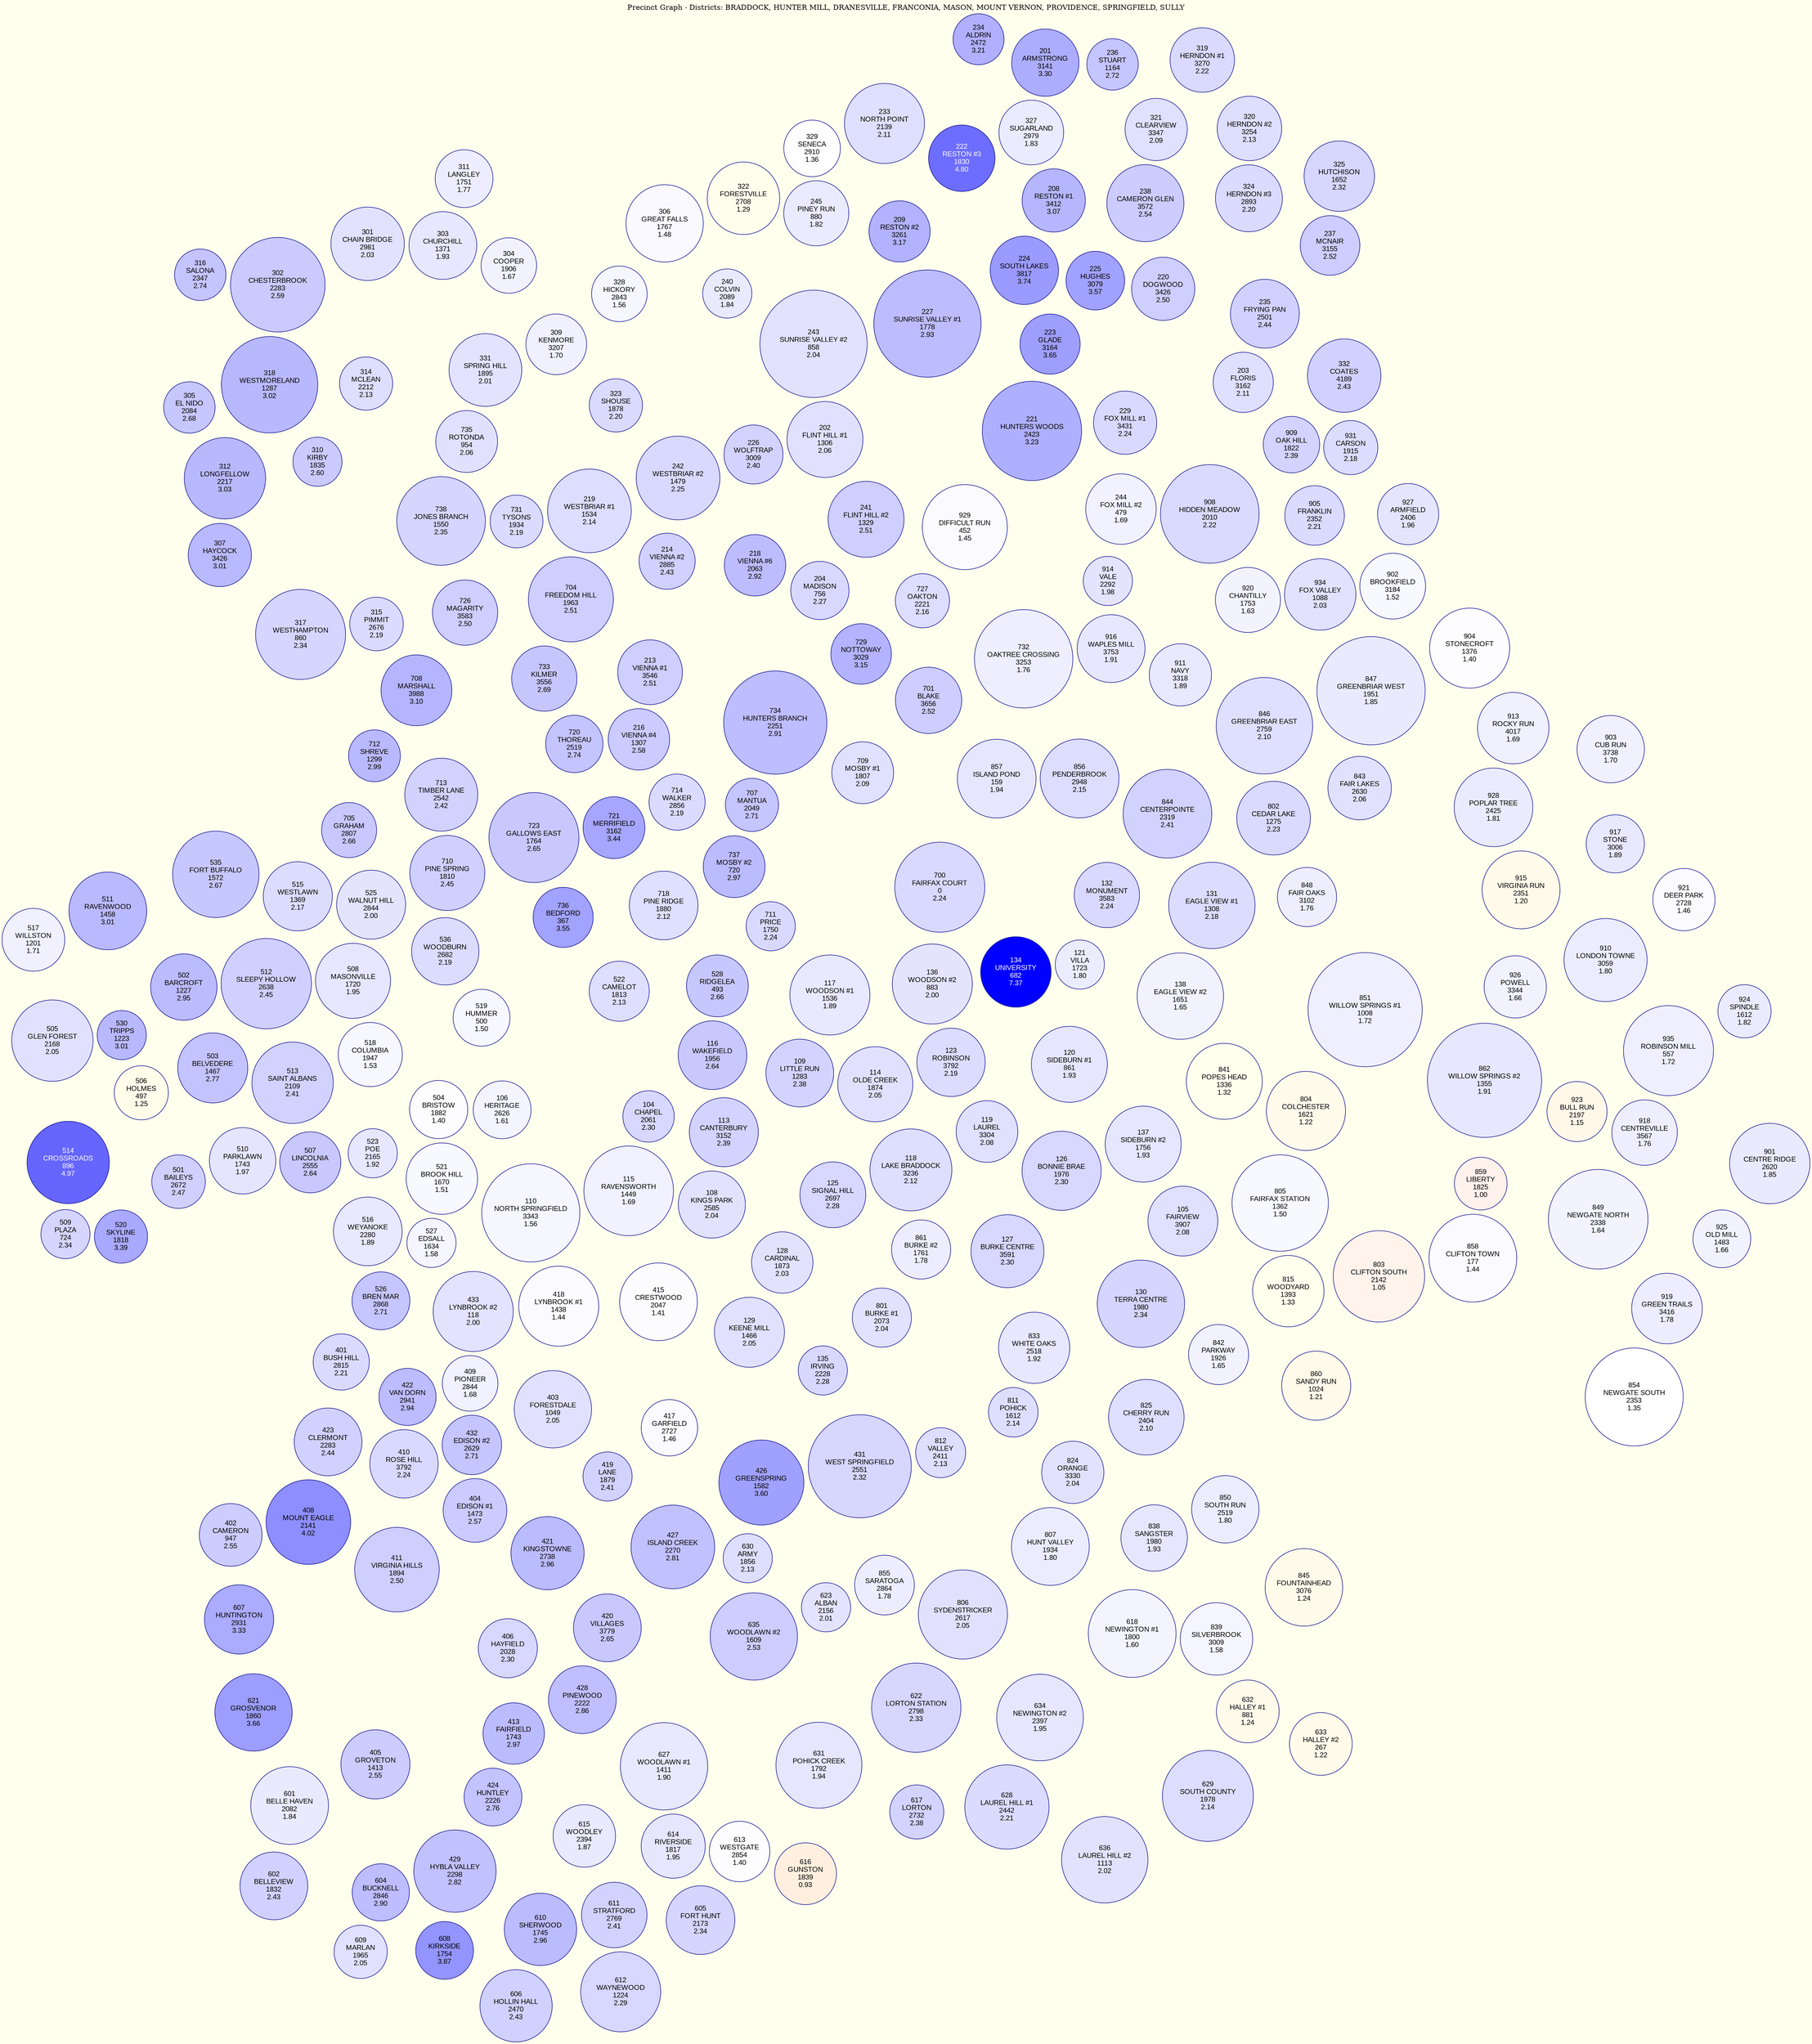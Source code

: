 strict graph G {
    layout = neato;
    splines = none;
    overlap = false;
    model = subset;
    node [shape = circle; style = filled; color = darkblue; fontname = "Arial";];
    edge [color = "#666666";];
    bgcolor = "#FFFFED";
    label = "Precinct Graph - Districts: BRADDOCK, HUNTER MILL, DRANESVILLE, FRANCONIA, MASON, MOUNT VERNON, PROVIDENCE, SPRINGFIELD, SULLY";
    labelloc = "t";
    subgraph BRADDOCK {
        label = "District BRADDOCK";
        color = blue;
        104 [label = "104\nCHAPEL\n2061\n2.30";fillcolor = "#d7d7ff";fontcolor = "black";width = "1.23800429696825";height = "1.23800429696825";];
        104 -- {106 108 113 115 116 522};
        105 [label = "105\nFAIRVIEW\n3907\n2.08";fillcolor = "#e0e0ff";fontcolor = "black";width = "1.8990212461207925";height = "1.8990212461207925";];
        105 -- {126 127 130 137 805 815};
        106 [label = "106\nHERITAGE\n2626\n1.61";fillcolor = "#f4f4ff";fontcolor = "black";width = "1.4403198854141799";height = "1.4403198854141799";];
        106 -- {104 110 504 519 521};
        108 [label = "108\nKINGS PARK\n2585\n2.04";fillcolor = "#e2e2ff";fontcolor = "black";width = "1.4256385772260682";height = "1.4256385772260682";];
        108 -- {113 115 125 128};
        109 [label = "109\nLITTLE RUN\n1283\n2.38";fillcolor = "#d3d3ff";fontcolor = "black";width = "0.9594175220816424";height = "0.9594175220816424";];
        109 -- {113 114 116 117 118};
        110 [label = "110\nNORTH SPRINGFIELD\n3343\n1.56";fillcolor = "#f6f6ff";fontcolor = "black";width = "1.6970637383623777";height = "1.6970637383623777";];
        110 -- {106 115 415 418 521 527};
        113 [label = "113\nCANTERBURY\n3152\n2.39";fillcolor = "#d3d3ff";fontcolor = "black";width = "1.6286703270470277";height = "1.6286703270470277";];
        113 -- {104 108 109 116 125};
        114 [label = "114\nOLDE CREEK\n1874\n2.05";fillcolor = "#e1e1ff";fontcolor = "black";width = "1.17104320840296";height = "1.17104320840296";];
        114 -- {109 117 118 123};
        115 [label = "115\nRAVENSWORTH\n1449\n1.69";fillcolor = "#f1f1ff";fontcolor = "black";width = "1.018858916209119";height = "1.018858916209119";];
        115 -- {104 108 110};
        116 [label = "116\nWAKEFIELD\n1956\n2.64";fillcolor = "#c8c8ff";fontcolor = "black";width = "1.2004058247791836";height = "1.2004058247791836";];
        116 -- {104 109 113 117 522 528};
        117 [label = "117\nWOODSON #1\n1536\n1.89";fillcolor = "#e8e8ff";fontcolor = "black";width = "1.0500119360229172";height = "1.0500119360229172";];
        117 -- {700 109 114 116 123 136 528 711};
        118 [label = "118\nLAKE BRADDOCK\n3236\n2.12";fillcolor = "#dedeff";fontcolor = "black";width = "1.6587491047982812";height = "1.6587491047982812";];
        118 -- {109 114 119 123 125 126 127 861};
        119 [label = "119\nLAUREL\n3304\n2.08";fillcolor = "#e0e0ff";fontcolor = "black";width = "1.6830985915492958";height = "1.6830985915492958";];
        119 -- {118 120 123 126};
        120 [label = "120\nSIDEBURN #1\n861\n1.93";fillcolor = "#e6e6ff";fontcolor = "black";width = "0.8083074719503461";height = "0.8083074719503461";];
        120 -- {119 123 126 134 137 841};
        121 [label = "121\nVILLA\n1723\n1.80";fillcolor = "#ececff";fontcolor = "black";width = "1.1169730245882072";height = "1.1169730245882072";];
        121 -- {700 132 134 138};
        123 [label = "123\nROBINSON\n3792\n2.19";fillcolor = "#dcdcff";fontcolor = "black";width = "1.8578419670565767";height = "1.8578419670565767";];
        123 -- {114 117 118 119 120 134 136};
        125 [label = "125\nSIGNAL HILL\n2697\n2.28";fillcolor = "#d7d7ff";fontcolor = "black";width = "1.4657436142277391";height = "1.4657436142277391";];
        125 -- {108 113 118 861};
        126 [label = "126\nBONNIE BRAE\n1976\n2.30";fillcolor = "#d7d7ff";fontcolor = "black";width = "1.207567438529482";height = "1.207567438529482";];
        126 -- {105 118 119 120 137};
        127 [label = "127\nBURKE CENTRE\n3591\n2.30";fillcolor = "#d7d7ff";fontcolor = "black";width = "1.7858677488660777";height = "1.7858677488660777";];
        127 -- {105 118 130 833 861};
        128 [label = "128\nCARDINAL\n1873\n2.03";fillcolor = "#e2e2ff";fontcolor = "black";width = "1.170685127715445";height = "1.170685127715445";];
        128 -- {108 129 135 415 801 861};
        129 [label = "129\nKEENE MILL\n1466\n2.05";fillcolor = "#e1e1ff";fontcolor = "black";width = "1.0249462878968727";height = "1.0249462878968727";];
        129 -- {128 135 415 431};
        130 [label = "130\nTERRA CENTRE\n1980\n2.34";fillcolor = "#d5d5ff";fontcolor = "black";width = "1.2089997612795416";height = "1.2089997612795416";];
        130 -- {105 127 815 842};
        131 [label = "131\nEAGLE VIEW #1\n1308\n2.18";fillcolor = "#dcdcff";fontcolor = "black";width = "0.9683695392695154";height = "0.9683695392695154";];
        131 -- {132 138 848};
        132 [label = "132\nMONUMENT\n3583\n2.24";fillcolor = "#d9d9ff";fontcolor = "black";width = "1.7830031033659584";height = "1.7830031033659584";];
        132 -- {700 121 131 138 844 848 856};
        134 [label = "134\nUNIVERSITY\n682\n7.37";fillcolor = "#0000ff";fontcolor = "white";width = "0.7442110288851754";height = "0.7442110288851754";];
        134 -- {700 120 121 123 136};
        135 [label = "135\nIRVING\n2228\n2.28";fillcolor = "#d8d8ff";fontcolor = "black";width = "1.2978037717832418";height = "1.2978037717832418";];
        135 -- {128 129 431 812};
        136 [label = "136\nWOODSON #2\n883\n2.00";fillcolor = "#e4e4ff";fontcolor = "black";width = "0.8161852470756744";height = "0.8161852470756744";];
        136 -- {700 117 123 134};
        137 [label = "137\nSIDEBURN #2\n1756\n1.93";fillcolor = "#e6e6ff";fontcolor = "black";width = "1.1287896872761995";height = "1.1287896872761995";];
        137 -- {105 120 126 841};
        138 [label = "138\nEAGLE VIEW #2\n1651\n1.65";fillcolor = "#f2f2ff";fontcolor = "black";width = "1.0911912150871328";height = "1.0911912150871328";];
        138 -- {121 131 132 804 848 851};
    }
    subgraph HUNTERMILL {
        label = "District HUNTER MILL";
        color = blue;
        201 [label = "201\nARMSTRONG\n3141\n3.30";fillcolor = "#adadff";fontcolor = "black";width = "1.6247314394843637";height = "1.6247314394843637";];
        201 -- {233 234 236 238 327};
        202 [label = "202\nFLINT HILL #1\n1306\n2.06";fillcolor = "#e1e1ff";fontcolor = "black";width = "0.9676533778944856";height = "0.9676533778944856";];
        202 -- {218 221 226 241 243};
        203 [label = "203\nFLORIS\n3162\n2.11";fillcolor = "#dfdfff";fontcolor = "black";width = "1.6322511339221772";height = "1.6322511339221772";];
        203 -- {229 235 332 909 931};
        204 [label = "204\nMADISON\n756\n2.27";fillcolor = "#d8d8ff";fontcolor = "black";width = "0.7707089997612795";height = "0.7707089997612795";];
        204 -- {218 241 727 729};
        208 [label = "208\nRESTON #1\n3412\n3.07";fillcolor = "#b6b6ff";fontcolor = "black";width = "1.7217713058009072";height = "1.7217713058009072";];
        208 -- {209 222 224 238};
        209 [label = "209\nRESTON #2\n3261\n3.17";fillcolor = "#b2b2ff";fontcolor = "black";width = "1.6677011219861542";height = "1.6677011219861542";];
        209 -- {208 222 224 227 233 240 245};
        213 [label = "213\nVIENNA #1\n3546\n2.51";fillcolor = "#ceceff";fontcolor = "black";width = "1.7697541179279064";height = "1.7697541179279064";];
        213 -- {214 216 218 704 720 733};
        214 [label = "214\nVIENNA #2\n2885\n2.43";fillcolor = "#d1d1ff";fontcolor = "black";width = "1.5330627834805441";height = "1.5330627834805441";];
        214 -- {202 213 218 219 226 242};
        216 [label = "216\nVIENNA #4\n1307\n2.58";fillcolor = "#cbcbff";fontcolor = "black";width = "0.9680114585820006";height = "0.9680114585820006";];
        216 -- {213 714 720};
        218 [label = "218\nVIENNA #6\n2063\n2.92";fillcolor = "#bcbcff";fontcolor = "black";width = "1.23872045834328";height = "1.23872045834328";];
        218 -- {202 204 213 214 241};
        219 [label = "219\nWESTBRIAR #1\n1534\n2.14";fillcolor = "#ddddff";fontcolor = "black";width = "1.0492957746478875";height = "1.0492957746478875";];
        219 -- {214 242 704 731};
        220 [label = "220\nDOGWOOD\n3426\n2.50";fillcolor = "#ceceff";fontcolor = "black";width = "1.726784435426116";height = "1.726784435426116";];
        220 -- {203 208 221 223 225 235 237 238 324};
        221 [label = "221\nHUNTERS WOODS\n2423\n3.23";fillcolor = "#afafff";fontcolor = "black";width = "1.3676295058486512";height = "1.3676295058486512";];
        221 -- {202 220 223 227 229 244 914 929};
        222 [label = "222\nRESTON #3\n1830\n4.80";fillcolor = "#6d6dff";fontcolor = "white";width = "1.1552876581523037";height = "1.1552876581523037";];
        222 -- {208 209 234};
        223 [label = "223\nGLADE\n3164\n3.65";fillcolor = "#9e9eff";fontcolor = "black";width = "1.632967295297207";height = "1.632967295297207";];
        223 -- {220 221 224 225 227};
        224 [label = "224\nSOUTH LAKES\n3817\n3.74";fillcolor = "#9a9aff";fontcolor = "black";width = "1.8667939842444499";height = "1.8667939842444499";];
        224 -- {208 209 220 223 225 227};
        225 [label = "225\nHUGHES\n3079\n3.57";fillcolor = "#a1a1ff";fontcolor = "black";width = "1.6025304368584388";height = "1.6025304368584388";];
        225 -- {220 223 224};
        226 [label = "226\nWOLFTRAP\n3009\n2.40";fillcolor = "#d3d3ff";fontcolor = "black";width = "1.5774647887323945";height = "1.5774647887323945";];
        226 -- {202 214 240 242 243};
        227 [label = "227\nSUNRISE VALLEY #1\n1778\n2.93";fillcolor = "#bcbcff";fontcolor = "black";width = "1.1366674624015278";height = "1.1366674624015278";];
        227 -- {209 221 223 224 243};
        229 [label = "229\nFOX MILL #1\n3431\n2.24";fillcolor = "#d9d9ff";fontcolor = "black";width = "1.7285748388636906";height = "1.7285748388636906";];
        229 -- {203 220 221 244 908};
        233 [label = "233\nNORTH POINT\n2139\n2.11";fillcolor = "#dfdfff";fontcolor = "black";width = "1.265934590594414";height = "1.265934590594414";];
        233 -- {201 209 234 245 327 329};
        234 [label = "234\nALDRIN\n2472\n3.21";fillcolor = "#b0b0ff";fontcolor = "black";width = "1.3851754595368824";height = "1.3851754595368824";];
        234 -- {201 208 222 233};
        235 [label = "235\nFRYING PAN\n2501\n2.44";fillcolor = "#d1d1ff";fontcolor = "black";width = "1.395559799474815";height = "1.395559799474815";];
        235 -- {203 220 237 324 332};
        236 [label = "236\nSTUART\n1164\n2.72";fillcolor = "#c5c5ff";fontcolor = "black";width = "0.9168059202673668";height = "0.9168059202673668";];
        236 -- {201 319 327};
        237 [label = "237\nMCNAIR\n3155\n2.52";fillcolor = "#cdcdff";fontcolor = "black";width = "1.6297445691095729";height = "1.6297445691095729";];
        237 -- {220 235 332 324};
        238 [label = "238\nCAMERON GLEN\n3572\n2.54";fillcolor = "#ccccff";fontcolor = "black";width = "1.7790642158032943";height = "1.7790642158032943";];
        238 -- {201 208 220 324};
        240 [label = "240\nCOLVIN\n2089\n1.84";fillcolor = "#eaeaff";fontcolor = "black";width = "1.248030556218668";height = "1.248030556218668";];
        240 -- {209 226 243 309 323 328};
        241 [label = "241\nFLINT HILL #2\n1329\n2.51";fillcolor = "#ceceff";fontcolor = "black";width = "0.9758892337073287";height = "0.9758892337073287";];
        241 -- {202 204 218 727 929};
        242 [label = "242\nWESTBRIAR #2\n1479\n2.25";fillcolor = "#d9d9ff";fontcolor = "black";width = "1.029601336834567";height = "1.029601336834567";];
        242 -- {214 219 226 323};
        243 [label = "243\nSUNRISE VALLEY #2\n858\n2.04";fillcolor = "#e2e2ff";fontcolor = "black";width = "0.8072332298878013";height = "0.8072332298878013";];
        243 -- {202 226 227 240};
        244 [label = "244\nFOX MILL #2\n479\n1.69";fillcolor = "#f1f1ff";fontcolor = "black";width = "0.6715206493196467";height = "0.6715206493196467";];
        244 -- {221 229 914};
        245 [label = "245\nPINEY RUN\n880\n1.82";fillcolor = "#ebebff";fontcolor = "black";width = "0.8151110050131296";height = "0.8151110050131296";];
        245 -- {209 233 240 322 329};
    }
    subgraph DRANESVILLE {
        label = "District DRANESVILLE";
        color = blue;
        301 [label = "301\nCHAIN BRIDGE\n2981\n2.03";fillcolor = "#e2e2ff";fontcolor = "black";width = "1.5674385294819766";height = "1.5674385294819766";];
        301 -- {302 303 311 314 316};
        302 [label = "302\nCHESTERBROOK\n2283\n2.59";fillcolor = "#cacaff";fontcolor = "black";width = "1.3174982095965624";height = "1.3174982095965624";];
        302 -- {301 305 316};
        303 [label = "303\nCHURCHILL\n1371\n1.93";fillcolor = "#e7e7ff";fontcolor = "black";width = "0.9909286225829553";height = "0.9909286225829553";];
        303 -- {301 304 311 314};
        304 [label = "304\nCOOPER\n1906\n1.67";fillcolor = "#f2f2ff";fontcolor = "black";width = "1.1825017904034376";height = "1.1825017904034376";];
        304 -- {303 306 309 311 328 331};
        305 [label = "305\nEL NIDO\n2084\n2.68";fillcolor = "#c7c7ff";fontcolor = "black";width = "1.2462401527810933";height = "1.2462401527810933";];
        305 -- {302 307 312 316 318};
        306 [label = "306\nGREAT FALLS\n1767\n1.48";fillcolor = "#f9f9ff";fontcolor = "black";width = "1.1327285748388638";height = "1.1327285748388638";];
        306 -- {304 322 328};
        307 [label = "307\nHAYCOCK\n3426\n3.01";fillcolor = "#b9b9ff";fontcolor = "black";width = "1.726784435426116";height = "1.726784435426116";];
        307 -- {305 312 317};
        309 [label = "309\nKENMORE\n3207\n1.70";fillcolor = "#f0f0ff";fontcolor = "black";width = "1.6483647648603486";height = "1.6483647648603486";];
        309 -- {304 323 328 331 240 731};
        310 [label = "310\nKIRBY\n1835\n2.60";fillcolor = "#cacaff";fontcolor = "black";width = "1.1570780615898784";height = "1.1570780615898784";];
        310 -- {312 314 315 318};
        311 [label = "311\nLANGLEY\n1751\n1.77";fillcolor = "#ededff";fontcolor = "black";width = "1.126999283838625";height = "1.126999283838625";];
        311 -- {301 303 304};
        312 [label = "312\nLONGFELLOW\n2217\n3.03";fillcolor = "#b8b8ff";fontcolor = "black";width = "1.2938648842205778";height = "1.2938648842205778";];
        312 -- {305 307 310 317 318};
        314 [label = "314\nMCLEAN\n2212\n2.13";fillcolor = "#dedeff";fontcolor = "black";width = "1.2920744807830031";height = "1.2920744807830031";];
        314 -- {301 303 310 318 331 726};
        315 [label = "315\nPIMMIT\n2676\n2.19";fillcolor = "#dbdbff";fontcolor = "black";width = "1.458223919789926";height = "1.458223919789926";];
        315 -- {310 317 708 726};
        316 [label = "316\nSALONA\n2347\n2.74";fillcolor = "#c4c4ff";fontcolor = "black";width = "1.3404153735975175";height = "1.3404153735975175";];
        316 -- {301 302 305 318};
        317 [label = "317\nWESTHAMPTON\n860\n2.34";fillcolor = "#d5d5ff";fontcolor = "black";width = "0.8079493912628313";height = "0.8079493912628313";];
        317 -- {307 312 315 708};
        318 [label = "318\nWESTMORELAND\n1287\n3.02";fillcolor = "#b8b8ff";fontcolor = "black";width = "0.9608498448317021";height = "0.9608498448317021";];
        318 -- {305 310 312 314 316};
        319 [label = "319\nHERNDON #1\n3270\n2.22";fillcolor = "#dadaff";fontcolor = "black";width = "1.6709238481737885";height = "1.6709238481737885";];
        319 -- {320 321 324 327 236};
        320 [label = "320\nHERNDON #2\n3254\n2.13";fillcolor = "#dedeff";fontcolor = "black";width = "1.6651945571735496";height = "1.6651945571735496";];
        320 -- {319 321 324 325};
        321 [label = "321\nCLEARVIEW\n3347\n2.09";fillcolor = "#e0e0ff";fontcolor = "black";width = "1.6984960611124373";height = "1.6984960611124373";];
        321 -- {319 320 327};
        322 [label = "322\nFORESTVILLE\n2708\n1.29";fillcolor = "#ff101101";fontcolor = "black";width = "1.4696825017904036";height = "1.4696825017904036";];
        322 -- {306 328 329 245};
        323 [label = "323\nSHOUSE\n1878\n2.20";fillcolor = "#dbdbff";fontcolor = "black";width = "1.1724755311530197";height = "1.1724755311530197";];
        323 -- {309 219 240 242};
        324 [label = "324\nHERNDON #3\n2893\n2.20";fillcolor = "#dbdbff";fontcolor = "black";width = "1.5359274289806635";height = "1.5359274289806635";];
        324 -- {319 320 325 332 220 237 238};
        325 [label = "325\nHUTCHISON\n1652\n2.32";fillcolor = "#d6d6ff";fontcolor = "black";width = "1.091549295774648";height = "1.091549295774648";];
        325 -- {320 324 332};
        327 [label = "327\nSUGARLAND\n2979\n1.83";fillcolor = "#ebebff";fontcolor = "black";width = "1.5667223681069467";height = "1.5667223681069467";];
        327 -- {319 321 329 201 233 236};
        328 [label = "328\nHICKORY\n2843\n1.56";fillcolor = "#f6f6ff";fontcolor = "black";width = "1.5180233946049175";height = "1.5180233946049175";];
        328 -- {304 306 309 322 240};
        329 [label = "329\nSENECA\n2910\n1.36";fillcolor = "#fffefe";fontcolor = "black";width = "1.5420148006684173";height = "1.5420148006684173";];
        329 -- {322 327 233 245};
        331 [label = "331\nSPRING HILL\n1895\n2.01";fillcolor = "#e3e3ff";fontcolor = "black";width = "1.1785629028407736";height = "1.1785629028407736";];
        331 -- {304 309 314 738};
        332 [label = "332\nCOATES\n4189\n2.43";fillcolor = "#d1d1ff";fontcolor = "black";width = "2";height = "2";];
        332 -- {324 325 203 235 237 927};
    }
    subgraph FRANCONIA {
        label = "District FRANCONIA";
        color = blue;
        401 [label = "401\nBUSH HILL\n2815\n2.21";fillcolor = "#dadaff";fontcolor = "black";width = "1.5079971353544999";height = "1.5079971353544999";];
        401 -- {410 422 423 526};
        402 [label = "402\nCAMERON\n947\n2.55";fillcolor = "#ccccff";fontcolor = "black";width = "0.8391024110766292";height = "0.8391024110766292";];
        402 -- {408 423 607 621};
        403 [label = "403\nFORESTDALE\n1049\n2.05";fillcolor = "#e1e1ff";fontcolor = "black";width = "0.8756266412031511";height = "0.8756266412031511";];
        403 -- {409 417 432};
        404 [label = "404\nEDISON #1\n1473\n2.57";fillcolor = "#cbcbff";fontcolor = "black";width = "1.027452852709477";height = "1.027452852709477";];
        404 -- {410 420 421 422 432};
        405 [label = "405\nGROVETON\n1413\n2.55";fillcolor = "#ccccff";fontcolor = "black";width = "1.005968011458582";height = "1.005968011458582";];
        405 -- {408 411 424 429 604 601};
        406 [label = "406\nHAYFIELD\n2028\n2.30";fillcolor = "#d7d7ff";fontcolor = "black";width = "1.2261876342802578";height = "1.2261876342802578";];
        406 -- {410 420 424 635};
        408 [label = "408\nMOUNT EAGLE\n2141\n4.02";fillcolor = "#8e8eff";fontcolor = "black";width = "1.2666507519694437";height = "1.2666507519694437";];
        408 -- {402 405 411 607};
        409 [label = "409\nPIONEER\n2844\n1.68";fillcolor = "#f1f1ff";fontcolor = "black";width = "1.5183814752924325";height = "1.5183814752924325";];
        409 -- {403 417 422 433 526};
        410 [label = "410\nROSE HILL\n3792\n2.24";fillcolor = "#d9d9ff";fontcolor = "black";width = "1.8578419670565767";height = "1.8578419670565767";];
        410 -- {401 404 411 420 423};
        411 [label = "411\nVIRGINIA HILLS\n1894\n2.50";fillcolor = "#ceceff";fontcolor = "black";width = "1.1782048221532584";height = "1.1782048221532584";];
        411 -- {405 406 408 410 423};
        413 [label = "413\nFAIRFIELD\n1743\n2.97";fillcolor = "#bbbbff";fontcolor = "black";width = "1.1241346383385056";height = "1.1241346383385056";];
        413 -- {424 428 429 615};
        415 [label = "415\nCRESTWOOD\n2047\n1.41";fillcolor = "#fcfcff";fontcolor = "black";width = "1.2329911673430414";height = "1.2329911673430414";];
        415 -- {418 417 110 128 129};
        417 [label = "417\nGARFIELD\n2727\n1.46";fillcolor = "#fafaff";fontcolor = "black";width = "1.476486034853187";height = "1.476486034853187";];
        417 -- {403 409 418 415 426 427 431 623 630};
        418 [label = "418\nLYNBROOK #1\n1438\n1.44";fillcolor = "#fbfbff";fontcolor = "black";width = "1.014920028646455";height = "1.014920028646455";];
        418 -- {415 417 433};
        419 [label = "419\nLANE\n1879\n2.41";fillcolor = "#d2d2ff";fontcolor = "black";width = "1.1728336118405347";height = "1.1728336118405347";];
        419 -- {421 427 432};
        420 [label = "420\nVILLAGES\n3779\n2.65";fillcolor = "#c8c8ff";fontcolor = "black";width = "1.8531869181188827";height = "1.8531869181188827";];
        420 -- {406 421 427 630 635};
        421 [label = "421\nKINGSTOWNE\n2738\n2.96";fillcolor = "#bbbbff";fontcolor = "black";width = "1.480424922415851";height = "1.480424922415851";];
        421 -- {404 419 420 427 432};
        422 [label = "422\nVAN DORN\n2941\n2.94";fillcolor = "#bcbcff";fontcolor = "black";width = "1.5531153019813797";height = "1.5531153019813797";];
        422 -- {401 404 409 432};
        423 [label = "423\nCLERMONT\n2283\n2.44";fillcolor = "#d1d1ff";fontcolor = "black";width = "1.3174982095965624";height = "1.3174982095965624";];
        423 -- {401 402 408 410 411};
        424 [label = "424\nHUNTLEY\n2226\n2.76";fillcolor = "#c3c3ff";fontcolor = "black";width = "1.2970876104082119";height = "1.2970876104082119";];
        424 -- {405 406 411 413 428 429 627 635};
        426 [label = "426\nGREENSPRING\n1582\n3.60";fillcolor = "#a0a0ff";fontcolor = "black";width = "1.0664836476486035";height = "1.0664836476486035";];
        426 -- {417 431};
        427 [label = "427\nISLAND CREEK\n2270\n2.81";fillcolor = "#c1c1ff";fontcolor = "black";width = "1.3128431606588684";height = "1.3128431606588684";];
        427 -- {417 419 420 421 630};
        428 [label = "428\nPINEWOOD\n2222\n2.86";fillcolor = "#bfbfff";fontcolor = "black";width = "1.2956552876581524";height = "1.2956552876581524";];
        428 -- {403 424 615 627};
        429 [label = "429\nHYBLA VALLEY\n2298\n2.82";fillcolor = "#c1c1ff";fontcolor = "black";width = "1.3228694199092863";height = "1.3228694199092863";];
        429 -- {405 413 424 604 608 610};
        431 [label = "431\nWEST SPRINGFIELD\n2551\n2.32";fillcolor = "#d6d6ff";fontcolor = "black";width = "1.4134638338505612";height = "1.4134638338505612";];
        431 -- {417 426 129 135 623 812 855};
        432 [label = "432\nEDISON #2\n2629\n2.71";fillcolor = "#c5c5ff";fontcolor = "black";width = "1.4413941274767248";height = "1.4413941274767248";];
        432 -- {403 404 419 421 422};
        433 [label = "433\nLYNBROOK #2\n118\n2.00";fillcolor = "#e3e3ff";fontcolor = "black";width = "0.5422535211267605";height = "0.5422535211267605";];
        433 -- {409 418 527};
    }
    subgraph MASON {
        label = "District MASON";
        color = blue;
        501 [label = "501\nBAILEYS\n2672\n2.47";fillcolor = "#d0d0ff";fontcolor = "black";width = "1.4567915970398664";height = "1.4567915970398664";];
        501 -- {506 510 520};
        502 [label = "502\nBARCROFT\n1227\n2.95";fillcolor = "#bbbbff";fontcolor = "black";width = "0.9393650035808069";height = "0.9393650035808069";];
        502 -- {503 511 512 530};
        503 [label = "503\nBELVEDERE\n1467\n2.77";fillcolor = "#c3c3ff";fontcolor = "black";width = "1.0253043685843877";height = "1.0253043685843877";];
        503 -- {502 510 512 513 530};
        504 [label = "504\nBRISTOW\n1882\n1.40";fillcolor = "#fdfdff";fontcolor = "black";width = "1.1739078539030796";height = "1.1739078539030796";];
        504 -- {518 521 106};
        505 [label = "505\nGLEN FOREST\n2168\n2.05";fillcolor = "#e1e1ff";fontcolor = "black";width = "1.2763189305323466";height = "1.2763189305323466";];
        505 -- {506 514 517 530};
        506 [label = "506\nHOLMES\n497\n1.25";fillcolor = "#ff103103";fontcolor = "black";width = "0.6779661016949152";height = "0.6779661016949152";];
        506 -- {501 505 530};
        507 [label = "507\nLINCOLNIA\n2555\n2.64";fillcolor = "#c8c8ff";fontcolor = "black";width = "1.4148961566006206";height = "1.4148961566006206";];
        507 -- {510 513 516 523};
        508 [label = "508\nMASONVILLE\n1720\n1.95";fillcolor = "#e6e6ff";fontcolor = "black";width = "1.1158987825256625";height = "1.1158987825256625";];
        508 -- {512 513 518 536};
        509 [label = "509\nPLAZA\n724\n2.34";fillcolor = "#d5d5ff";fontcolor = "black";width = "0.7592504177608022";height = "0.7592504177608022";];
        509 -- {514 520};
        510 [label = "510\nPARKLAWN\n1743\n1.97";fillcolor = "#e5e5ff";fontcolor = "black";width = "1.1241346383385056";height = "1.1241346383385056";];
        510 -- {501 503 507};
        511 [label = "511\nRAVENWOOD\n1458\n3.01";fillcolor = "#b9b9ff";fontcolor = "black";width = "1.0220816423967534";height = "1.0220816423967534";];
        511 -- {502 512 517 530};
        512 [label = "512\nSLEEPY HOLLOW\n2638\n2.45";fillcolor = "#d0d0ff";fontcolor = "black";width = "1.444616853664359";height = "1.444616853664359";];
        512 -- {502 508 511 513 515 525 535};
        513 [label = "513\nSAINT ALBANS\n2109\n2.41";fillcolor = "#d2d2ff";fontcolor = "black";width = "1.2551921699689663";height = "1.2551921699689663";];
        513 -- {503 507 508 512 518 523};
        514 [label = "514\nCROSSROADS\n896\n4.97";fillcolor = "#6666ff";fontcolor = "white";width = "0.8208402960133683";height = "0.8208402960133683";];
        514 -- {505 509 520};
        515 [label = "515\nWESTLAWN\n1369\n2.17";fillcolor = "#dcdcff";fontcolor = "black";width = "0.9902124612079255";height = "0.9902124612079255";];
        515 -- {512 525 535 705};
        516 [label = "516\nWEYANOKE\n2280\n1.89";fillcolor = "#e8e8ff";fontcolor = "black";width = "1.3164239675340177";height = "1.3164239675340177";];
        516 -- {507 523 526 527};
        517 [label = "517\nWILLSTON\n1201\n1.71";fillcolor = "#f0f0ff";fontcolor = "black";width = "0.930054905705419";height = "0.930054905705419";];
        517 -- {505 511};
        518 [label = "518\nCOLUMBIA\n1947\n1.53";fillcolor = "#f7f7ff";fontcolor = "black";width = "1.1971830985915493";height = "1.1971830985915493";];
        518 -- {504 508 512 513 519 521};
        519 [label = "519\nHUMMER\n500\n1.50";fillcolor = "#f7f7ff";fontcolor = "black";width = "0.67904034375746";height = "0.67904034375746";];
        519 -- {518 522 536 106};
        520 [label = "520\nSKYLINE\n1818\n3.39";fillcolor = "#a9a9ff";fontcolor = "black";width = "1.1509906899021245";height = "1.1509906899021245";];
        520 -- {501 509 514};
        521 [label = "521\nBROOK HILL\n1670\n1.51";fillcolor = "#f8f8ff";fontcolor = "black";width = "1.0979947481499164";height = "1.0979947481499164";];
        521 -- {504 518 523 527 106 110};
        522 [label = "522\nCAMELOT\n1813\n2.13";fillcolor = "#dedeff";fontcolor = "black";width = "1.14920028646455";height = "1.14920028646455";];
        522 -- {519 528 104 116 718 736};
        523 [label = "523\nPOE\n2165\n1.92";fillcolor = "#e7e7ff";fontcolor = "black";width = "1.2752446884698019";height = "1.2752446884698019";];
        523 -- {507 513 516 518 521 527};
        525 [label = "525\nWALNUT HILL\n2844\n2.00";fillcolor = "#e4e4ff";fontcolor = "black";width = "1.5183814752924325";height = "1.5183814752924325";];
        525 -- {512 515 536 705 710};
        526 [label = "526\nBREN MAR\n2868\n2.71";fillcolor = "#c5c5ff";fontcolor = "black";width = "1.5269754117927907";height = "1.5269754117927907";];
        526 -- {516 527 401};
        527 [label = "527\nEDSALL\n1634\n1.58";fillcolor = "#f5f5ff";fontcolor = "black";width = "1.0851038433993794";height = "1.0851038433993794";];
        527 -- {516 523 521 526 110 418 433};
        528 [label = "528\nRIDGELEA\n493\n2.66";fillcolor = "#c7c7ff";fontcolor = "black";width = "0.6765337789448556";height = "0.6765337789448556";];
        528 -- {522 116 117 711 718};
        530 [label = "530\nTRIPPS\n1223\n3.01";fillcolor = "#b8b8ff";fontcolor = "black";width = "0.9379326808307471";height = "0.9379326808307471";];
        530 -- {502 503 505 506 511};
        535 [label = "535\nFORT BUFFALO\n1572\n2.67";fillcolor = "#c7c7ff";fontcolor = "black";width = "1.0629028407734542";height = "1.0629028407734542";];
        535 -- {512 515 705};
        536 [label = "536\nWOODBURN\n2682\n2.19";fillcolor = "#dcdcff";fontcolor = "black";width = "1.4603724039150154";height = "1.4603724039150154";];
        536 -- {508 519 525 710 736};
    }
    subgraph MOUNTVERNON {
        label = "District MOUNT VERNON";
        color = blue;
        601 [label = "601\nBELLE HAVEN\n2082\n1.84";fillcolor = "#eaeaff";fontcolor = "black";width = "1.2455239914060634";height = "1.2455239914060634";];
        601 -- {602 604 607 609 621};
        602 [label = "602\nBELLEVIEW\n1832\n2.43";fillcolor = "#d1d1ff";fontcolor = "black";width = "1.1560038195273337";height = "1.1560038195273337";];
        602 -- {601 609 621 405};
        604 [label = "604\nBUCKNELL\n2846\n2.90";fillcolor = "#bdbdff";fontcolor = "black";width = "1.5190976366674622";height = "1.5190976366674622";];
        604 -- {601 608 609 405 429};
        605 [label = "605\nFORT HUNT\n2173\n2.34";fillcolor = "#d5d5ff";fontcolor = "black";width = "1.2781093339699212";height = "1.2781093339699212";];
        605 -- {611 612 613 614};
        606 [label = "606\nHOLLIN HALL\n2470\n2.43";fillcolor = "#d1d1ff";fontcolor = "black";width = "1.3844592981618524";height = "1.3844592981618524";];
        606 -- {609 610 611 612};
        607 [label = "607\nHUNTINGTON\n2931\n3.33";fillcolor = "#ababff";fontcolor = "black";width = "1.5495344951062306";height = "1.5495344951062306";];
        607 -- {601 621 408};
        608 [label = "608\nKIRKSIDE\n1754\n3.87";fillcolor = "#9494ff";fontcolor = "black";width = "1.1280735259011698";height = "1.1280735259011698";];
        608 -- {604 606 609 610 429};
        609 [label = "609\nMARLAN\n1965\n2.05";fillcolor = "#e1e1ff";fontcolor = "black";width = "1.2036285509668179";height = "1.2036285509668179";];
        609 -- {601 602 604 606 608};
        610 [label = "610\nSHERWOOD\n1745\n2.96";fillcolor = "#bbbbff";fontcolor = "black";width = "1.1248507997135353";height = "1.1248507997135353";];
        610 -- {606 608 611 614 429};
        611 [label = "611\nSTRATFORD\n2769\n2.41";fillcolor = "#d2d2ff";fontcolor = "black";width = "1.4915254237288136";height = "1.4915254237288136";];
        611 -- {605 606 610 612 614};
        612 [label = "612\nWAYNEWOOD\n1224\n2.29";fillcolor = "#d7d7ff";fontcolor = "black";width = "0.9382907615182622";height = "0.9382907615182622";];
        612 -- {605 606 611};
        613 [label = "613\nWESTGATE\n2854\n1.40";fillcolor = "#fdfdff";fontcolor = "black";width = "1.5219622821675818";height = "1.5219622821675818";];
        613 -- {605 614 615 616 635 627};
        614 [label = "614\nRIVERSIDE\n1817\n1.95";fillcolor = "#e6e6ff";fontcolor = "black";width = "1.1506326092146097";height = "1.1506326092146097";];
        614 -- {605 611 610 613 615};
        615 [label = "615\nWOODLEY\n2394\n1.87";fillcolor = "#e9e9ff";fontcolor = "black";width = "1.3572451659107185";height = "1.3572451659107185";];
        615 -- {613 614 627 413 428};
        616 [label = "616\nGUNSTON\n1839\n0.93";fillcolor = "#ff111111";fontcolor = "black";width = "1.1585103843399378";height = "1.1585103843399378";];
        616 -- {613 617 631 635};
        617 [label = "617\nLORTON\n2732\n2.38";fillcolor = "#d3d3ff";fontcolor = "black";width = "1.4782764382907616";height = "1.4782764382907616";];
        617 -- {616 622 628 631 636};
        618 [label = "618\nNEWINGTON #1\n1800\n1.60";fillcolor = "#f4f4ff";fontcolor = "black";width = "1.1445452375268559";height = "1.1445452375268559";];
        618 -- {634 806 838 839 850 855};
        621 [label = "621\nGROSVENOR\n1860\n3.66";fillcolor = "#9d9dff";fontcolor = "black";width = "1.1660300787777513";height = "1.1660300787777513";];
        621 -- {601 602 607};
        622 [label = "622\nLORTON STATION\n2798\n2.33";fillcolor = "#d6d6ff";fontcolor = "black";width = "1.5019097636667462";height = "1.5019097636667462";];
        622 -- {617 623 628 631 634};
        623 [label = "623\nALBAN\n2156\n2.01";fillcolor = "#e3e3ff";fontcolor = "black";width = "1.2720219622821676";height = "1.2720219622821676";];
        623 -- {622 630 634 417 431 855};
        627 [label = "627\nWOODLAWN #1\n1411\n1.90";fillcolor = "#e8e8ff";fontcolor = "black";width = "1.0052518500835521";height = "1.0052518500835521";];
        627 -- {613 615 635 424 428};
        628 [label = "628\nLAUREL HILL #1\n2442\n2.21";fillcolor = "#dbdbff";fontcolor = "black";width = "1.3744330389114348";height = "1.3744330389114348";];
        628 -- {622 629 634 636};
        629 [label = "629\nSOUTH COUNTY\n1978\n2.14";fillcolor = "#ddddff";fontcolor = "black";width = "1.2082835999045118";height = "1.2082835999045118";];
        629 -- {628 632 633 634};
        630 [label = "630\nARMY\n1856\n2.13";fillcolor = "#dedeff";fontcolor = "black";width = "1.1645977560276917";height = "1.1645977560276917";];
        630 -- {623 631 635 427};
        631 [label = "631\nPOHICK CREEK\n1792\n1.94";fillcolor = "#e6e6ff";fontcolor = "black";width = "1.1416805920267366";height = "1.1416805920267366";];
        631 -- {616 622 630 635};
        632 [label = "632\nHALLEY #1\n881\n1.24";fillcolor = "#ff104104";fontcolor = "black";width = "0.8154690857006446";height = "0.8154690857006446";];
        632 -- {629 633 634 839 845};
        633 [label = "633\nHALLEY #2\n267\n1.22";fillcolor = "#ff105105";fontcolor = "black";width = "0.5956075435664836";height = "0.5956075435664836";];
        633 -- {629 632 845};
        634 [label = "634\nNEWINGTON #2\n2397\n1.95";fillcolor = "#e6e6ff";fontcolor = "black";width = "1.3583194079732632";height = "1.3583194079732632";];
        634 -- {618 623 628 629 632 839};
        635 [label = "635\nWOODLAWN #2\n1609\n2.53";fillcolor = "#cdcdff";fontcolor = "black";width = "1.0761518262115064";height = "1.0761518262115064";];
        635 -- {613 616 630 631 406 420 424};
        636 [label = "636\nLAUREL HILL #2\n1113\n2.02";fillcolor = "#e2e2ff";fontcolor = "black";width = "0.8985438052041059";height = "0.8985438052041059";];
        636 -- {617 628 629};
    }
    subgraph PROVIDENCE {
        label = "District PROVIDENCE";
        color = blue;
        700 [label = "700\nFAIRFAX COURT\n0\n2.24";fillcolor = "#d9d9ff";fontcolor = "black";width = "0.5";height = "0.5";];
        700 -- {117 121 132 134 136 701 707 709 711 732 856 857};
        701 [label = "701\nBLAKE\n3656\n2.52";fillcolor = "#cdcdff";fontcolor = "black";width = "1.8091429935545476";height = "1.8091429935545476";];
        701 -- {709 727 729 732 700};
        704 [label = "704\nFREEDOM HILL\n1963\n2.51";fillcolor = "#ceceff";fontcolor = "black";width = "1.2029123895917881";height = "1.2029123895917881";];
        704 -- {726 733 731 213 214 219};
        705 [label = "705\nGRAHAM\n2807\n2.66";fillcolor = "#c8c8ff";fontcolor = "black";width = "1.5051324898543805";height = "1.5051324898543805";];
        705 -- {710 712 713 515 525 535};
        707 [label = "707\nMANTUA\n2049\n2.71";fillcolor = "#c5c5ff";fontcolor = "black";width = "1.233707328718071";height = "1.233707328718071";];
        707 -- {700 711 714 718 737};
        708 [label = "708\nMARSHALL\n3988\n3.10";fillcolor = "#b5b5ff";fontcolor = "black";width = "1.928025781809501";height = "1.928025781809501";];
        708 -- {712 713 733 315 317};
        709 [label = "709\nMOSBY #1\n1807\n2.09";fillcolor = "#e0e0ff";fontcolor = "black";width = "1.1470518023394605";height = "1.1470518023394605";];
        709 -- {700 701 729 737 734};
        710 [label = "710\nPINE SPRING\n1810\n2.45";fillcolor = "#d0d0ff";fontcolor = "black";width = "1.1481260444020052";height = "1.1481260444020052";];
        710 -- {705 713 723 525 536};
        711 [label = "711\nPRICE\n1750\n2.24";fillcolor = "#d9d9ff";fontcolor = "black";width = "1.12664120315111";height = "1.12664120315111";];
        711 -- {707 718 700 117 528};
        712 [label = "712\nSHREVE\n1299\n2.99";fillcolor = "#b9b9ff";fontcolor = "black";width = "0.9651468130818811";height = "0.9651468130818811";];
        712 -- {708 713};
        713 [label = "713\nTIMBER LANE\n2542\n2.42";fillcolor = "#d2d2ff";fontcolor = "black";width = "1.4102411076629267";height = "1.4102411076629267";];
        713 -- {705 708 710 720 723};
        714 [label = "714\nWALKER\n2856\n2.19";fillcolor = "#dbdbff";fontcolor = "black";width = "1.5226784435426117";height = "1.5226784435426117";];
        714 -- {707 709 721 729 737 216};
        718 [label = "718\nPINE RIDGE\n1880\n2.12";fillcolor = "#dfdfff";fontcolor = "black";width = "1.1731916925280497";height = "1.1731916925280497";];
        718 -- {707 711 721 736 522};
        720 [label = "720\nTHOREAU\n2519\n2.74";fillcolor = "#c4c4ff";fontcolor = "black";width = "1.4020052518500836";height = "1.4020052518500836";];
        720 -- {713 721 723 733 213 216};
        721 [label = "721\nMERRIFIELD\n3162\n3.44";fillcolor = "#a6a6ff";fontcolor = "black";width = "1.6322511339221772";height = "1.6322511339221772";];
        721 -- {714 718 720 723};
        723 [label = "723\nGALLOWS EAST\n1764\n2.65";fillcolor = "#c8c8ff";fontcolor = "black";width = "1.1316543327763189";height = "1.1316543327763189";];
        723 -- {710 713 720 721};
        726 [label = "726\nMAGARITY\n3583\n2.50";fillcolor = "#ceceff";fontcolor = "black";width = "1.7830031033659584";height = "1.7830031033659584";];
        726 -- {704 708 731 733 314 315};
        727 [label = "727\nOAKTON\n2221\n2.16";fillcolor = "#ddddff";fontcolor = "black";width = "1.2952972069706374";height = "1.2952972069706374";];
        727 -- {701 729 732 204 241 929};
        729 [label = "729\nNOTTOWAY\n3029\n3.15";fillcolor = "#b3b3ff";fontcolor = "black";width = "1.5846264024826928";height = "1.5846264024826928";];
        729 -- {701 727 737 204 213};
        731 [label = "731\nTYSONS\n1934\n2.19";fillcolor = "#dbdbff";fontcolor = "black";width = "1.1925280496538555";height = "1.1925280496538555";];
        731 -- {726 735 738 219 309};
        732 [label = "732\nOAKTREE CROSSING\n3253\n1.76";fillcolor = "#eeeeff";fontcolor = "black";width = "1.6648364764860348";height = "1.6648364764860348";];
        732 -- {701 727 700 856 857 914 916 929};
        733 [label = "733\nKILMER\n3556\n2.69";fillcolor = "#c6c6ff";fontcolor = "black";width = "1.7733349248030557";height = "1.7733349248030557";];
        733 -- {704 708 720 726 213};
        734 [label = "734\nHUNTERS BRANCH\n2251\n2.91";fillcolor = "#bdbdff";fontcolor = "black";width = "1.306039627596085";height = "1.306039627596085";];
        734 -- {709 714 729 737};
        735 [label = "735\nROTONDA\n954\n2.06";fillcolor = "#e1e1ff";fontcolor = "black";width = "0.8416089758892338";height = "0.8416089758892338";];
        735 -- {731 738};
        736 [label = "736\nBEDFORD\n367\n3.55";fillcolor = "#a2a2ff";fontcolor = "black";width = "0.6314156123179757";height = "0.6314156123179757";];
        736 -- {718 723 522 536};
        737 [label = "737\nMOSBY #2\n720\n2.97";fillcolor = "#bbbbff";fontcolor = "black";width = "0.7578180950107425";height = "0.7578180950107425";];
        737 -- {707 709 714 734};
        738 [label = "738\nJONES BRANCH\n1550\n2.35";fillcolor = "#d5d5ff";fontcolor = "black";width = "1.0550250656481261";height = "1.0550250656481261";];
        738 -- {726 731 735 331};
    }
    subgraph SPRINGFIELD {
        label = "District SPRINGFIELD";
        color = blue;
        801 [label = "801\nBURKE #1\n2073\n2.04";fillcolor = "#e2e2ff";fontcolor = "black";width = "1.2423012652184293";height = "1.2423012652184293";];
        801 -- {811 812 861 128};
        802 [label = "802\nCEDAR LAKE\n1275\n2.23";fillcolor = "#dadaff";fontcolor = "black";width = "0.9565528765815231";height = "0.9565528765815231";];
        802 -- {843 844 846 848};
        803 [label = "803\nCLIFTON SOUTH\n2142\n1.05";fillcolor = "#ff10c10c";fontcolor = "black";width = "1.2670088326569586";height = "1.2670088326569586";];
        803 -- {805 815 858 859 860};
        804 [label = "804\nCOLCHESTER\n1621\n1.22";fillcolor = "#ff104104";fontcolor = "black";width = "1.0804487944616854";height = "1.0804487944616854";];
        804 -- {805 841 851 859 138};
        805 [label = "805\nFAIRFAX STATION\n1362\n1.50";fillcolor = "#f8f8ff";fontcolor = "black";width = "0.9877058963953211";height = "0.9877058963953211";];
        805 -- {803 804 815 841 105};
        806 [label = "806\nSYDENSTRICKER\n2617\n2.05";fillcolor = "#e1e1ff";fontcolor = "black";width = "1.4370971592265458";height = "1.4370971592265458";];
        806 -- {807 812 838 855 618};
        807 [label = "807\nHUNT VALLEY\n1934\n1.80";fillcolor = "#ececff";fontcolor = "black";width = "1.1925280496538555";height = "1.1925280496538555";];
        807 -- {806 811 812 824 838};
        811 [label = "811\nPOHICK\n1612\n2.14";fillcolor = "#dedeff";fontcolor = "black";width = "1.077226068274051";height = "1.077226068274051";];
        811 -- {801 807 824 833 825};
        812 [label = "812\nVALLEY\n2411\n2.13";fillcolor = "#dedeff";fontcolor = "black";width = "1.3633325375984722";height = "1.3633325375984722";];
        812 -- {801 807 855 135 431};
        815 [label = "815\nWOODYARD\n1393\n1.33";fillcolor = "#ff100100";fontcolor = "black";width = "0.9988063977082836";height = "0.9988063977082836";];
        815 -- {803 805 850 860 105 130};
        824 [label = "824\nORANGE\n3330\n2.04";fillcolor = "#e2e2ff";fontcolor = "black";width = "1.6924086894246837";height = "1.6924086894246837";];
        824 -- {807 811 825 838};
        825 [label = "825\nCHERRY RUN\n2404\n2.10";fillcolor = "#dfdfff";fontcolor = "black";width = "1.3608259727858678";height = "1.3608259727858678";];
        825 -- {811 824 833 838 842 850};
        833 [label = "833\nWHITE OAKS\n2518\n1.92";fillcolor = "#e7e7ff";fontcolor = "black";width = "1.4016471711625687";height = "1.4016471711625687";];
        833 -- {811 825 842 861 127};
        838 [label = "838\nSANGSTER\n1980\n1.93";fillcolor = "#e6e6ff";fontcolor = "black";width = "1.2089997612795416";height = "1.2089997612795416";];
        838 -- {806 824 825 850 618};
        839 [label = "839\nSILVERBROOK\n3009\n1.58";fillcolor = "#f5f5ff";fontcolor = "black";width = "1.5774647887323945";height = "1.5774647887323945";];
        839 -- {845 850 632 634};
        841 [label = "841\nPOPES HEAD\n1336\n1.32";fillcolor = "#ff100100";fontcolor = "black";width = "0.9783957985199332";height = "0.9783957985199332";];
        841 -- {804 805 120 121 137};
        842 [label = "842\nPARKWAY\n1926\n1.65";fillcolor = "#f2f2ff";fontcolor = "black";width = "1.189663404153736";height = "1.189663404153736";];
        842 -- {825 833 850 130};
        843 [label = "843\nFAIR LAKES\n2630\n2.06";fillcolor = "#e1e1ff";fontcolor = "black";width = "1.4417522081642398";height = "1.4417522081642398";];
        843 -- {802 846 847 848 928};
        844 [label = "844\nCENTERPOINTE\n2319\n2.41";fillcolor = "#d2d2ff";fontcolor = "black";width = "1.3303891143470996";height = "1.3303891143470996";];
        844 -- {802 846 848 856 132};
        845 [label = "845\nFOUNTAINHEAD\n3076\n1.24";fillcolor = "#ff104104";fontcolor = "black";width = "1.601456194795894";height = "1.601456194795894";];
        845 -- {839 850 860 632 633};
        846 [label = "846\nGREENBRIAR EAST\n2759\n2.10";fillcolor = "#dfdfff";fontcolor = "black";width = "1.4879446168536643";height = "1.4879446168536643";];
        846 -- {802 843 844 847 911 920};
        847 [label = "847\nGREENBRIAR WEST\n1951\n1.85";fillcolor = "#eaeaff";fontcolor = "black";width = "1.198615421341609";height = "1.198615421341609";];
        847 -- {843 846 902 913 920 934};
        848 [label = "848\nFAIR OAKS\n3102\n1.76";fillcolor = "#eeeeff";fontcolor = "black";width = "1.6107662926712818";height = "1.6107662926712818";];
        848 -- {802 843 844 851 862 132 138 926};
        849 [label = "849\nNEWGATE NORTH\n2338\n1.64";fillcolor = "#f3f3ff";fontcolor = "black";width = "1.337192647409883";height = "1.337192647409883";];
        849 -- {854 859 862 918 919};
        850 [label = "850\nSOUTH RUN\n2519\n1.80";fillcolor = "#ececff";fontcolor = "black";width = "1.4020052518500836";height = "1.4020052518500836";];
        850 -- {815 825 838 839 842 845 860 618};
        851 [label = "851\nWILLOW SPRINGS #1\n1008\n1.72";fillcolor = "#efefff";fontcolor = "black";width = "0.8609453330150394";height = "0.8609453330150394";];
        851 -- {804 848 862 138};
        854 [label = "854\nNEWGATE SOUTH\n2353\n1.35";fillcolor = "#ffffff";fontcolor = "black";width = "1.342563857722607";height = "1.342563857722607";];
        854 -- {849 859 919};
        855 [label = "855\nSARATOGA\n2864\n1.78";fillcolor = "#ededff";fontcolor = "black";width = "1.525543089042731";height = "1.525543089042731";];
        855 -- {806 812 623};
        856 [label = "856\nPENDERBROOK\n2948\n2.15";fillcolor = "#ddddff";fontcolor = "black";width = "1.555621866793984";height = "1.555621866793984";];
        856 -- {844 857 700 132 732 911 916};
        857 [label = "857\nISLAND POND\n159\n1.94";fillcolor = "#e6e6ff";fontcolor = "black";width = "0.5569348293148723";height = "0.5569348293148723";];
        857 -- {856 700 732};
        858 [label = "858\nCLIFTON TOWN\n177\n1.44";fillcolor = "#fbfbff";fontcolor = "black";width = "0.5633802816901409";height = "0.5633802816901409";];
        858 -- {803 859};
        859 [label = "859\nLIBERTY\n1825\n1.00";fillcolor = "#ff10e10e";fontcolor = "black";width = "1.153497254714729";height = "1.153497254714729";];
        859 -- {803 804 849 851 854 858 862};
        860 [label = "860\nSANDY RUN\n1024\n1.21";fillcolor = "#ff105105";fontcolor = "black";width = "0.8666746240152781";height = "0.8666746240152781";];
        860 -- {803 815 845 850};
        861 [label = "861\nBURKE #2\n1761\n1.78";fillcolor = "#ededff";fontcolor = "black";width = "1.1305800907137742";height = "1.1305800907137742";];
        861 -- {801 833 118 125 127 128};
        862 [label = "862\nWILLOW SPRINGS #2\n1355\n1.91";fillcolor = "#e7e7ff";fontcolor = "black";width = "0.9851993315827167";height = "0.9851993315827167";];
        862 -- {848 849 851 859 918};
    }
    subgraph SULLY {
        label = "District SULLY";
        color = blue;
        901 [label = "901\nCENTRE RIDGE\n2620\n1.85";fillcolor = "#eaeaff";fontcolor = "black";width = "1.4381714012890905";height = "1.4381714012890905";];
        901 -- {918 924 925 935};
        902 [label = "902\nBROOKFIELD\n3184\n1.52";fillcolor = "#f8f8ff";fontcolor = "black";width = "1.6401289090475053";height = "1.6401289090475053";];
        902 -- {904 905 913 927 931 934 847};
        903 [label = "903\nCUB RUN\n3738\n1.70";fillcolor = "#f0f0ff";fontcolor = "black";width = "1.838505609930771";height = "1.838505609930771";];
        903 -- {904 913 917 921};
        904 [label = "904\nSTONECROFT\n1376\n1.40";fillcolor = "#fdfdff";fontcolor = "black";width = "0.99271902602053";height = "0.99271902602053";];
        904 -- {902 903 915 927};
        905 [label = "905\nFRANKLIN\n2352\n2.21";fillcolor = "#dbdbff";fontcolor = "black";width = "1.342205777035092";height = "1.342205777035092";];
        905 -- {902 908 909 920 931 934};
        908 [label = "908\nHIDDEN MEADOW\n2010\n2.22";fillcolor = "#dadaff";fontcolor = "black";width = "1.2197421819049894";height = "1.2197421819049894";];
        908 -- {905 909 914 920 229};
        909 [label = "909\nOAK HILL\n1822\n2.39";fillcolor = "#d3d3ff";fontcolor = "black";width = "1.1524230126521844";height = "1.1524230126521844";];
        909 -- {905 908 931 203};
        910 [label = "910\nLONDON TOWNE\n3059\n1.80";fillcolor = "#ececff";fontcolor = "black";width = "1.5953688231081404";height = "1.5953688231081404";];
        910 -- {917 921 923 935};
        911 [label = "911\nNAVY\n3318\n1.89";fillcolor = "#e8e8ff";fontcolor = "black";width = "1.6881117211745047";height = "1.6881117211745047";];
        911 -- {914 916 920 844 846 856};
        913 [label = "913\nROCKY RUN\n4017\n1.69";fillcolor = "#f0f0ff";fontcolor = "black";width = "1.9384101217474339";height = "1.9384101217474339";];
        913 -- {902 903 917 928 847};
        914 [label = "914\nVALE\n2292\n1.98";fillcolor = "#e4e4ff";fontcolor = "black";width = "1.3207209357841967";height = "1.3207209357841967";];
        914 -- {911 916 920 929 221 244};
        915 [label = "915\nVIRGINIA RUN\n2351\n1.20";fillcolor = "#ff105105";fontcolor = "black";width = "1.341847696347577";height = "1.341847696347577";];
        915 -- {904 910 921 923};
        916 [label = "916\nWAPLES MILL\n3753\n1.91";fillcolor = "#e7e7ff";fontcolor = "black";width = "1.8438768202434948";height = "1.8438768202434948";];
        916 -- {911 914 732 856};
        917 [label = "917\nSTONE\n3006\n1.89";fillcolor = "#e8e8ff";fontcolor = "black";width = "1.5763905466698498";height = "1.5763905466698498";];
        917 -- {903 910 913 921 924 928 935};
        918 [label = "918\nCENTREVILLE\n3567\n1.76";fillcolor = "#eeeeff";fontcolor = "black";width = "1.7772738123657197";height = "1.7772738123657197";];
        918 -- {901 919 926 862};
        919 [label = "919\nGREEN TRAILS\n3416\n1.78";fillcolor = "#ededff";fontcolor = "black";width = "1.7232036285509669";height = "1.7232036285509669";];
        919 -- {918 925 849 854};
        920 [label = "920\nCHANTILLY\n1753\n1.63";fillcolor = "#f3f3ff";fontcolor = "black";width = "1.1277154452136546";height = "1.1277154452136546";];
        920 -- {905 908 911 914 934 846 847};
        921 [label = "921\nDEER PARK\n2728\n1.46";fillcolor = "#fafaff";fontcolor = "black";width = "1.4768441155407017";height = "1.4768441155407017";];
        921 -- {903 910 915 917};
        923 [label = "923\nBULL RUN\n2197\n1.15";fillcolor = "#ff107107";fontcolor = "black";width = "1.2867032704702794";height = "1.2867032704702794";];
        923 -- {915 925 935 859};
        924 [label = "924\nSPINDLE\n1612\n1.82";fillcolor = "#ebebff";fontcolor = "black";width = "1.077226068274051";height = "1.077226068274051";];
        924 -- {901 917 926 935};
        925 [label = "925\nOLD MILL\n1483\n1.66";fillcolor = "#f2f2ff";fontcolor = "black";width = "1.0310336595846263";height = "1.0310336595846263";];
        925 -- {901 919 923};
        926 [label = "926\nPOWELL\n3344\n1.66";fillcolor = "#f2f2ff";fontcolor = "black";width = "1.6974218190498926";height = "1.6974218190498926";];
        926 -- {918 924 928 848};
        927 [label = "927\nARMFIELD\n2406\n1.96";fillcolor = "#e5e5ff";fontcolor = "black";width = "1.3615421341608975";height = "1.3615421341608975";];
        927 -- {902 904 905 931 934 332};
        928 [label = "928\nPOPLAR TREE\n2425\n1.81";fillcolor = "#ebebff";fontcolor = "black";width = "1.3683456672236811";height = "1.3683456672236811";];
        928 -- {913 917 926 843};
        929 [label = "929\nDIFFICULT RUN\n452\n1.45";fillcolor = "#fbfbff";fontcolor = "black";width = "0.6618524707567439";height = "0.6618524707567439";];
        929 -- {914 202 221 241 727 732};
        931 [label = "931\nCARSON\n1915\n2.18";fillcolor = "#dcdcff";fontcolor = "black";width = "1.185724516591072";height = "1.185724516591072";];
        931 -- {905 909 927 203 332};
        934 [label = "934\nFOX VALLEY\n1088\n2.03";fillcolor = "#e2e2ff";fontcolor = "black";width = "0.889591788016233";height = "0.889591788016233";];
        934 -- {902 905 920 927 847};
        935 [label = "935\nROBINSON MILL\n557\n1.72";fillcolor = "#efefff";fontcolor = "black";width = "0.6994509429458104";height = "0.6994509429458104";];
        935 -- {901 910 917 923 924};
    }
}

